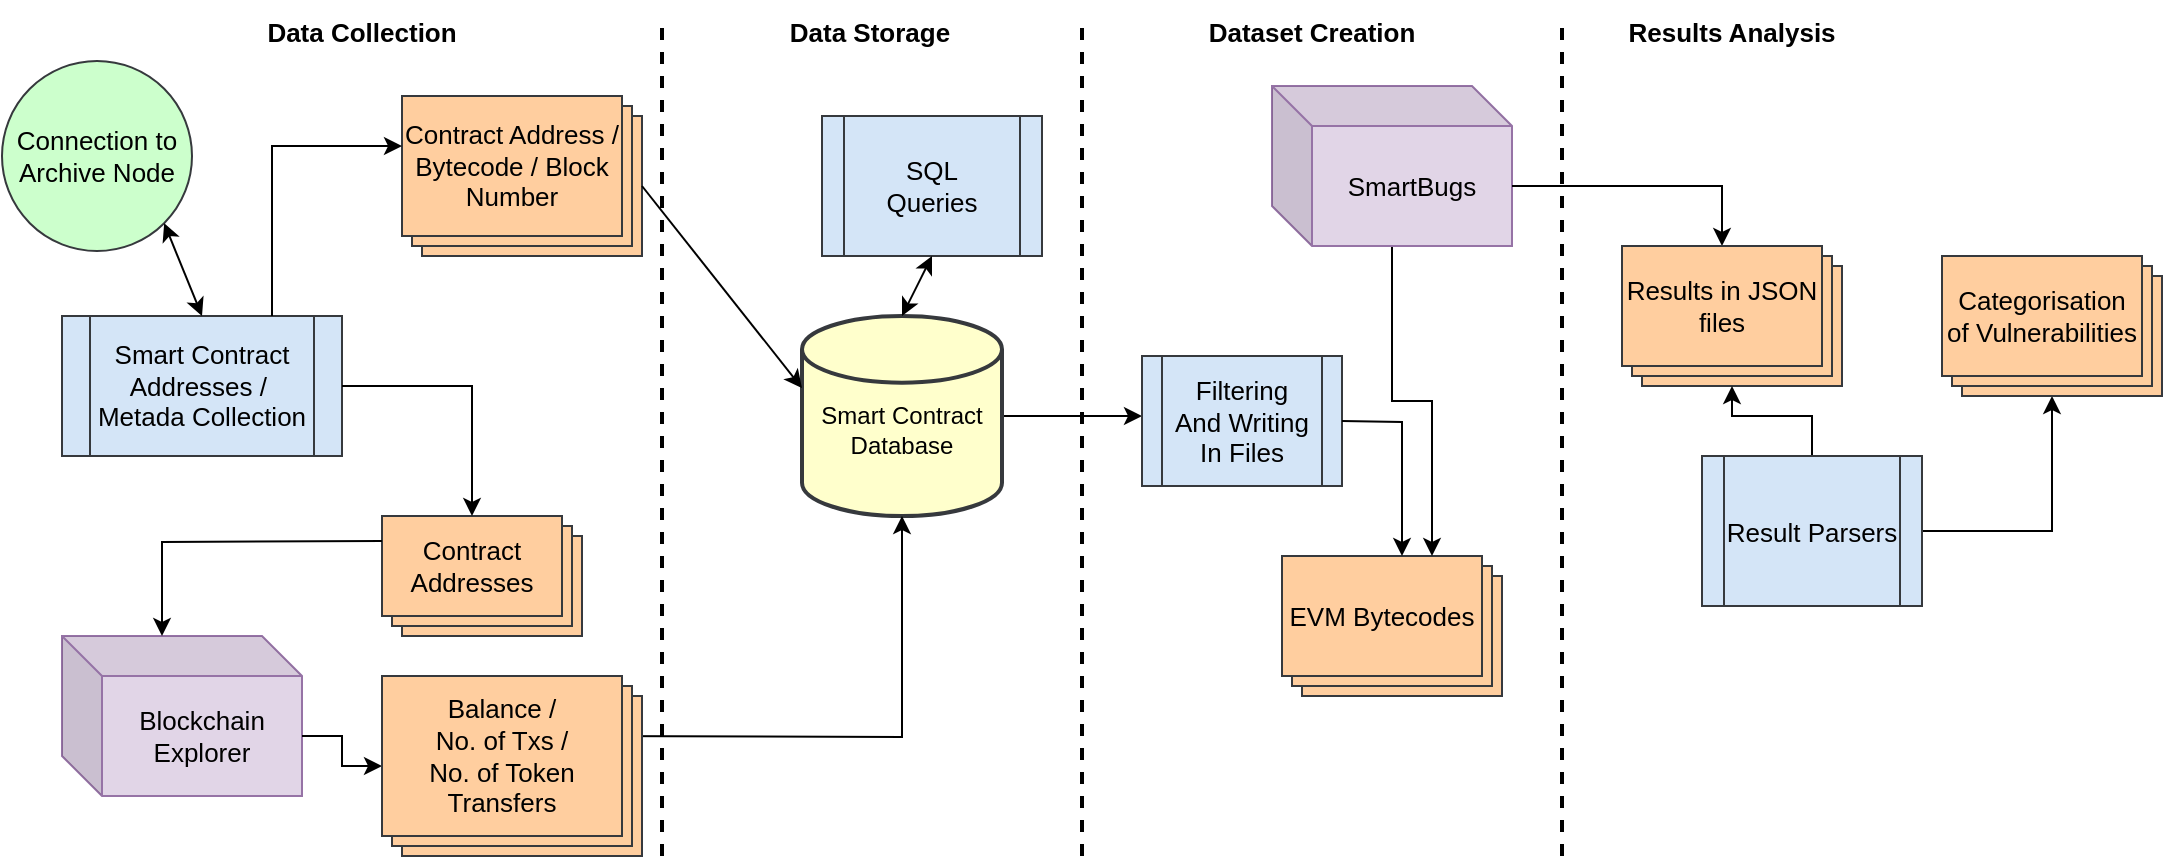<mxfile version="20.2.3" type="device"><diagram id="g6N5GF1e9wfPHaJShcSj" name="Page-1"><mxGraphModel dx="1018" dy="658" grid="1" gridSize="10" guides="1" tooltips="1" connect="1" arrows="1" fold="1" page="1" pageScale="1" pageWidth="827" pageHeight="1169" math="0" shadow="0"><root><mxCell id="0"/><mxCell id="1" parent="0"/><mxCell id="JuXiRSfqH64Tj0Eau9-q-36" style="edgeStyle=orthogonalEdgeStyle;rounded=0;orthogonalLoop=1;jettySize=auto;html=1;fontSize=13;strokeWidth=1;" edge="1" parent="1" source="JuXiRSfqH64Tj0Eau9-q-7"><mxGeometry relative="1" as="geometry"><mxPoint x="600" y="360" as="targetPoint"/></mxGeometry></mxCell><mxCell id="JuXiRSfqH64Tj0Eau9-q-7" value="&lt;br&gt;Smart Contract&lt;br&gt;Database" style="strokeWidth=2;html=1;shape=mxgraph.flowchart.database;whiteSpace=wrap;fillColor=#FFFFCC;strokeColor=#36393d;" vertex="1" parent="1"><mxGeometry x="430" y="310" width="100" height="100" as="geometry"/></mxCell><mxCell id="JuXiRSfqH64Tj0Eau9-q-8" value="" style="endArrow=none;dashed=1;html=1;rounded=0;strokeWidth=2;" edge="1" parent="1"><mxGeometry width="50" height="50" relative="1" as="geometry"><mxPoint x="360" y="580" as="sourcePoint"/><mxPoint x="360" y="160" as="targetPoint"/></mxGeometry></mxCell><mxCell id="JuXiRSfqH64Tj0Eau9-q-9" value="Data Collection" style="text;html=1;strokeColor=none;fillColor=none;align=center;verticalAlign=middle;whiteSpace=wrap;rounded=0;fontSize=13;fontStyle=1" vertex="1" parent="1"><mxGeometry x="160" y="152.5" width="100" height="30" as="geometry"/></mxCell><mxCell id="JuXiRSfqH64Tj0Eau9-q-10" value="" style="verticalLabelPosition=bottom;verticalAlign=top;html=1;shape=mxgraph.basic.layered_rect;dx=10;outlineConnect=0;fontSize=13;fillColor=#FFCE9F;strokeColor=#36393d;" vertex="1" parent="1"><mxGeometry x="230" y="200" width="120" height="80" as="geometry"/></mxCell><mxCell id="JuXiRSfqH64Tj0Eau9-q-11" value="Smart Contract Addresses /&amp;nbsp;&lt;br&gt;Metada Collection" style="shape=process;whiteSpace=wrap;html=1;backgroundOutline=1;fontSize=13;fillColor=#D4E5F7;strokeColor=#36393d;" vertex="1" parent="1"><mxGeometry x="60" y="310" width="140" height="70" as="geometry"/></mxCell><mxCell id="JuXiRSfqH64Tj0Eau9-q-12" value="" style="endArrow=classic;html=1;rounded=0;fontSize=13;strokeWidth=1;exitX=0.75;exitY=0;exitDx=0;exitDy=0;entryX=0;entryY=0;entryDx=0;entryDy=25;entryPerimeter=0;" edge="1" parent="1" source="JuXiRSfqH64Tj0Eau9-q-11" target="JuXiRSfqH64Tj0Eau9-q-10"><mxGeometry width="50" height="50" relative="1" as="geometry"><mxPoint x="120" y="280" as="sourcePoint"/><mxPoint x="170" y="230" as="targetPoint"/><Array as="points"><mxPoint x="165" y="225"/></Array></mxGeometry></mxCell><mxCell id="JuXiRSfqH64Tj0Eau9-q-14" value="Connection to Archive Node" style="ellipse;whiteSpace=wrap;html=1;aspect=fixed;fontSize=13;fillColor=#CCFFCC;strokeColor=#36393d;" vertex="1" parent="1"><mxGeometry x="30" y="182.5" width="95" height="95" as="geometry"/></mxCell><mxCell id="JuXiRSfqH64Tj0Eau9-q-15" value="" style="endArrow=classic;startArrow=classic;html=1;rounded=0;fontSize=13;strokeWidth=1;exitX=0.5;exitY=0;exitDx=0;exitDy=0;entryX=1;entryY=1;entryDx=0;entryDy=0;" edge="1" parent="1" source="JuXiRSfqH64Tj0Eau9-q-11" target="JuXiRSfqH64Tj0Eau9-q-14"><mxGeometry width="50" height="50" relative="1" as="geometry"><mxPoint x="120" y="300" as="sourcePoint"/><mxPoint x="170" y="250" as="targetPoint"/></mxGeometry></mxCell><mxCell id="JuXiRSfqH64Tj0Eau9-q-16" value="" style="verticalLabelPosition=bottom;verticalAlign=top;html=1;shape=mxgraph.basic.layered_rect;dx=10;outlineConnect=0;fontSize=13;fillColor=#FFCE9F;strokeColor=#36393d;" vertex="1" parent="1"><mxGeometry x="220" y="410" width="100" height="60" as="geometry"/></mxCell><mxCell id="JuXiRSfqH64Tj0Eau9-q-17" value="Contract Addresses" style="text;html=1;strokeColor=none;fillColor=none;align=center;verticalAlign=middle;whiteSpace=wrap;rounded=0;fontSize=13;" vertex="1" parent="1"><mxGeometry x="220" y="410" width="90" height="50" as="geometry"/></mxCell><mxCell id="JuXiRSfqH64Tj0Eau9-q-19" value="Contract Address / Bytecode / Block Number" style="text;html=1;strokeColor=none;fillColor=none;align=center;verticalAlign=middle;whiteSpace=wrap;rounded=0;fontSize=13;" vertex="1" parent="1"><mxGeometry x="230" y="200" width="110" height="70" as="geometry"/></mxCell><mxCell id="JuXiRSfqH64Tj0Eau9-q-20" value="" style="endArrow=classic;html=1;rounded=0;fontSize=13;strokeWidth=1;exitX=1;exitY=0.5;exitDx=0;exitDy=0;entryX=0.5;entryY=0;entryDx=0;entryDy=0;" edge="1" parent="1" source="JuXiRSfqH64Tj0Eau9-q-11" target="JuXiRSfqH64Tj0Eau9-q-17"><mxGeometry width="50" height="50" relative="1" as="geometry"><mxPoint x="210" y="380" as="sourcePoint"/><mxPoint x="260" y="330" as="targetPoint"/><Array as="points"><mxPoint x="265" y="345"/></Array></mxGeometry></mxCell><mxCell id="JuXiRSfqH64Tj0Eau9-q-21" value="" style="shape=cube;whiteSpace=wrap;html=1;boundedLbl=1;backgroundOutline=1;darkOpacity=0.05;darkOpacity2=0.1;labelBackgroundColor=#FFFFFF;fontSize=13;fillColor=#e1d5e7;strokeColor=#9673a6;" vertex="1" parent="1"><mxGeometry x="60" y="470" width="120" height="80" as="geometry"/></mxCell><mxCell id="JuXiRSfqH64Tj0Eau9-q-28" style="edgeStyle=orthogonalEdgeStyle;rounded=0;orthogonalLoop=1;jettySize=auto;html=1;fontSize=13;strokeWidth=1;" edge="1" parent="1" target="JuXiRSfqH64Tj0Eau9-q-7"><mxGeometry relative="1" as="geometry"><mxPoint x="320" y="520" as="sourcePoint"/></mxGeometry></mxCell><mxCell id="JuXiRSfqH64Tj0Eau9-q-31" style="edgeStyle=orthogonalEdgeStyle;rounded=0;orthogonalLoop=1;jettySize=auto;html=1;fontSize=13;strokeWidth=1;" edge="1" parent="1" source="JuXiRSfqH64Tj0Eau9-q-23" target="JuXiRSfqH64Tj0Eau9-q-30"><mxGeometry relative="1" as="geometry"/></mxCell><mxCell id="JuXiRSfqH64Tj0Eau9-q-23" value="Blockchain&lt;br&gt;Explorer" style="text;html=1;strokeColor=none;fillColor=none;align=center;verticalAlign=middle;whiteSpace=wrap;rounded=0;fontSize=13;" vertex="1" parent="1"><mxGeometry x="80" y="490" width="100" height="60" as="geometry"/></mxCell><mxCell id="JuXiRSfqH64Tj0Eau9-q-24" value="" style="endArrow=classic;html=1;rounded=0;fontSize=13;strokeWidth=1;exitX=0;exitY=0.25;exitDx=0;exitDy=0;entryX=0;entryY=0;entryDx=50;entryDy=0;entryPerimeter=0;" edge="1" parent="1" source="JuXiRSfqH64Tj0Eau9-q-17" target="JuXiRSfqH64Tj0Eau9-q-21"><mxGeometry width="50" height="50" relative="1" as="geometry"><mxPoint x="50" y="450" as="sourcePoint"/><mxPoint x="100" y="400" as="targetPoint"/><Array as="points"><mxPoint x="110" y="423"/></Array></mxGeometry></mxCell><mxCell id="JuXiRSfqH64Tj0Eau9-q-25" value="Data Storage" style="text;html=1;strokeColor=none;fillColor=none;align=center;verticalAlign=middle;whiteSpace=wrap;rounded=0;fontSize=13;fontStyle=1" vertex="1" parent="1"><mxGeometry x="414" y="152.5" width="100" height="30" as="geometry"/></mxCell><mxCell id="JuXiRSfqH64Tj0Eau9-q-26" value="" style="endArrow=classic;html=1;rounded=0;fontSize=13;strokeWidth=1;exitX=0;exitY=0;exitDx=120;exitDy=45;exitPerimeter=0;entryX=0;entryY=0.36;entryDx=0;entryDy=0;entryPerimeter=0;" edge="1" parent="1" source="JuXiRSfqH64Tj0Eau9-q-10" target="JuXiRSfqH64Tj0Eau9-q-7"><mxGeometry width="50" height="50" relative="1" as="geometry"><mxPoint x="290" y="320" as="sourcePoint"/><mxPoint x="340" y="270" as="targetPoint"/></mxGeometry></mxCell><mxCell id="JuXiRSfqH64Tj0Eau9-q-30" value="" style="verticalLabelPosition=bottom;verticalAlign=top;html=1;shape=mxgraph.basic.layered_rect;dx=10;outlineConnect=0;fontSize=13;fillColor=#FFCE9F;strokeColor=#36393d;" vertex="1" parent="1"><mxGeometry x="220" y="490" width="130" height="90" as="geometry"/></mxCell><mxCell id="JuXiRSfqH64Tj0Eau9-q-29" value="Balance /&lt;br&gt;No. of Txs /&lt;br&gt;No. of Token Transfers" style="text;html=1;strokeColor=none;fillColor=none;align=center;verticalAlign=middle;whiteSpace=wrap;rounded=0;fontSize=13;" vertex="1" parent="1"><mxGeometry x="220" y="490" width="120" height="80" as="geometry"/></mxCell><mxCell id="JuXiRSfqH64Tj0Eau9-q-32" value="" style="endArrow=none;dashed=1;html=1;rounded=0;strokeWidth=2;" edge="1" parent="1"><mxGeometry width="50" height="50" relative="1" as="geometry"><mxPoint x="570" y="580" as="sourcePoint"/><mxPoint x="570" y="160" as="targetPoint"/></mxGeometry></mxCell><mxCell id="JuXiRSfqH64Tj0Eau9-q-33" value="SQL&lt;br&gt;Queries" style="shape=process;whiteSpace=wrap;html=1;backgroundOutline=1;fontSize=13;fillColor=#D4E5F7;strokeColor=#36393d;" vertex="1" parent="1"><mxGeometry x="440" y="210" width="110" height="70" as="geometry"/></mxCell><mxCell id="JuXiRSfqH64Tj0Eau9-q-34" value="" style="endArrow=classic;startArrow=classic;html=1;rounded=0;fontSize=13;strokeWidth=1;exitX=0.5;exitY=0;exitDx=0;exitDy=0;exitPerimeter=0;entryX=0.5;entryY=1;entryDx=0;entryDy=0;" edge="1" parent="1" source="JuXiRSfqH64Tj0Eau9-q-7" target="JuXiRSfqH64Tj0Eau9-q-33"><mxGeometry width="50" height="50" relative="1" as="geometry"><mxPoint x="540" y="330" as="sourcePoint"/><mxPoint x="590" y="280" as="targetPoint"/></mxGeometry></mxCell><mxCell id="JuXiRSfqH64Tj0Eau9-q-35" value="Dataset Creation" style="text;html=1;strokeColor=none;fillColor=none;align=center;verticalAlign=middle;whiteSpace=wrap;rounded=0;fontSize=13;fontStyle=1" vertex="1" parent="1"><mxGeometry x="630" y="152.5" width="110" height="30" as="geometry"/></mxCell><mxCell id="JuXiRSfqH64Tj0Eau9-q-37" value="Filtering&lt;br&gt;And Writing In Files" style="shape=process;whiteSpace=wrap;html=1;backgroundOutline=1;fontSize=13;fillColor=#D4E5F7;strokeColor=#36393d;" vertex="1" parent="1"><mxGeometry x="600" y="330" width="100" height="65" as="geometry"/></mxCell><mxCell id="JuXiRSfqH64Tj0Eau9-q-39" value="" style="verticalLabelPosition=bottom;verticalAlign=top;html=1;shape=mxgraph.basic.layered_rect;dx=10;outlineConnect=0;fontSize=13;fillColor=#FFCE9F;strokeColor=#36393d;" vertex="1" parent="1"><mxGeometry x="670" y="430" width="110" height="70" as="geometry"/></mxCell><mxCell id="JuXiRSfqH64Tj0Eau9-q-40" value="" style="endArrow=classic;html=1;rounded=0;fontSize=13;strokeWidth=1;exitX=1;exitY=0.5;exitDx=0;exitDy=0;entryX=0;entryY=0;entryDx=60;entryDy=0;entryPerimeter=0;" edge="1" parent="1" source="JuXiRSfqH64Tj0Eau9-q-37" target="JuXiRSfqH64Tj0Eau9-q-39"><mxGeometry width="50" height="50" relative="1" as="geometry"><mxPoint x="690" y="300" as="sourcePoint"/><mxPoint x="740" y="250" as="targetPoint"/><Array as="points"><mxPoint x="730" y="363"/></Array></mxGeometry></mxCell><mxCell id="JuXiRSfqH64Tj0Eau9-q-41" value="EVM Bytecodes" style="text;html=1;strokeColor=none;fillColor=none;align=center;verticalAlign=middle;whiteSpace=wrap;rounded=0;fontSize=13;" vertex="1" parent="1"><mxGeometry x="670" y="430" width="100" height="60" as="geometry"/></mxCell><mxCell id="JuXiRSfqH64Tj0Eau9-q-43" style="edgeStyle=orthogonalEdgeStyle;rounded=0;orthogonalLoop=1;jettySize=auto;html=1;entryX=0;entryY=0;entryDx=75;entryDy=0;entryPerimeter=0;fontSize=13;strokeWidth=1;" edge="1" parent="1" source="JuXiRSfqH64Tj0Eau9-q-42" target="JuXiRSfqH64Tj0Eau9-q-39"><mxGeometry relative="1" as="geometry"/></mxCell><mxCell id="JuXiRSfqH64Tj0Eau9-q-42" value="" style="shape=cube;whiteSpace=wrap;html=1;boundedLbl=1;backgroundOutline=1;darkOpacity=0.05;darkOpacity2=0.1;labelBackgroundColor=#FFFFFF;fontSize=13;fillColor=#e1d5e7;strokeColor=#9673a6;" vertex="1" parent="1"><mxGeometry x="665" y="195" width="120" height="80" as="geometry"/></mxCell><mxCell id="JuXiRSfqH64Tj0Eau9-q-49" style="edgeStyle=orthogonalEdgeStyle;rounded=0;orthogonalLoop=1;jettySize=auto;html=1;entryX=0;entryY=0;entryDx=50;entryDy=0;entryPerimeter=0;fontSize=13;strokeWidth=1;" edge="1" parent="1" source="JuXiRSfqH64Tj0Eau9-q-44" target="JuXiRSfqH64Tj0Eau9-q-48"><mxGeometry relative="1" as="geometry"/></mxCell><mxCell id="JuXiRSfqH64Tj0Eau9-q-44" value="SmartBugs" style="text;html=1;strokeColor=none;fillColor=none;align=center;verticalAlign=middle;whiteSpace=wrap;rounded=0;fontSize=13;" vertex="1" parent="1"><mxGeometry x="685" y="215" width="100" height="60" as="geometry"/></mxCell><mxCell id="JuXiRSfqH64Tj0Eau9-q-45" value="" style="endArrow=none;dashed=1;html=1;rounded=0;strokeWidth=2;" edge="1" parent="1"><mxGeometry width="50" height="50" relative="1" as="geometry"><mxPoint x="810" y="580" as="sourcePoint"/><mxPoint x="810" y="160" as="targetPoint"/></mxGeometry></mxCell><mxCell id="JuXiRSfqH64Tj0Eau9-q-47" value="Results Analysis" style="text;html=1;strokeColor=none;fillColor=none;align=center;verticalAlign=middle;whiteSpace=wrap;rounded=0;fontSize=13;fontStyle=1" vertex="1" parent="1"><mxGeometry x="840" y="152.5" width="110" height="30" as="geometry"/></mxCell><mxCell id="JuXiRSfqH64Tj0Eau9-q-48" value="" style="verticalLabelPosition=bottom;verticalAlign=top;html=1;shape=mxgraph.basic.layered_rect;dx=10;outlineConnect=0;fontSize=13;fillColor=#FFCE9F;strokeColor=#36393d;" vertex="1" parent="1"><mxGeometry x="840" y="275" width="110" height="70" as="geometry"/></mxCell><mxCell id="JuXiRSfqH64Tj0Eau9-q-50" value="Results in JSON files" style="text;html=1;strokeColor=none;fillColor=none;align=center;verticalAlign=middle;whiteSpace=wrap;rounded=0;fontSize=13;" vertex="1" parent="1"><mxGeometry x="840" y="275" width="100" height="60" as="geometry"/></mxCell><mxCell id="JuXiRSfqH64Tj0Eau9-q-52" style="edgeStyle=orthogonalEdgeStyle;rounded=0;orthogonalLoop=1;jettySize=auto;html=1;fontSize=13;strokeWidth=1;" edge="1" parent="1" source="JuXiRSfqH64Tj0Eau9-q-51" target="JuXiRSfqH64Tj0Eau9-q-48"><mxGeometry relative="1" as="geometry"/></mxCell><mxCell id="JuXiRSfqH64Tj0Eau9-q-55" style="edgeStyle=orthogonalEdgeStyle;rounded=0;orthogonalLoop=1;jettySize=auto;html=1;exitX=1;exitY=0.5;exitDx=0;exitDy=0;fontSize=13;strokeWidth=1;" edge="1" parent="1" source="JuXiRSfqH64Tj0Eau9-q-51" target="JuXiRSfqH64Tj0Eau9-q-54"><mxGeometry relative="1" as="geometry"/></mxCell><mxCell id="JuXiRSfqH64Tj0Eau9-q-51" value="Result Parsers" style="shape=process;whiteSpace=wrap;html=1;backgroundOutline=1;fontSize=13;fillColor=#D4E5F7;strokeColor=#36393d;" vertex="1" parent="1"><mxGeometry x="880" y="380" width="110" height="75" as="geometry"/></mxCell><mxCell id="JuXiRSfqH64Tj0Eau9-q-54" value="" style="verticalLabelPosition=bottom;verticalAlign=top;html=1;shape=mxgraph.basic.layered_rect;dx=10;outlineConnect=0;fontSize=13;fillColor=#FFCE9F;strokeColor=#36393d;" vertex="1" parent="1"><mxGeometry x="1000" y="280" width="110" height="70" as="geometry"/></mxCell><mxCell id="JuXiRSfqH64Tj0Eau9-q-53" value="Categorisation of Vulnerabilities" style="text;html=1;strokeColor=none;fillColor=none;align=center;verticalAlign=middle;whiteSpace=wrap;rounded=0;fontSize=13;" vertex="1" parent="1"><mxGeometry x="1000" y="280" width="100" height="60" as="geometry"/></mxCell></root></mxGraphModel></diagram></mxfile>